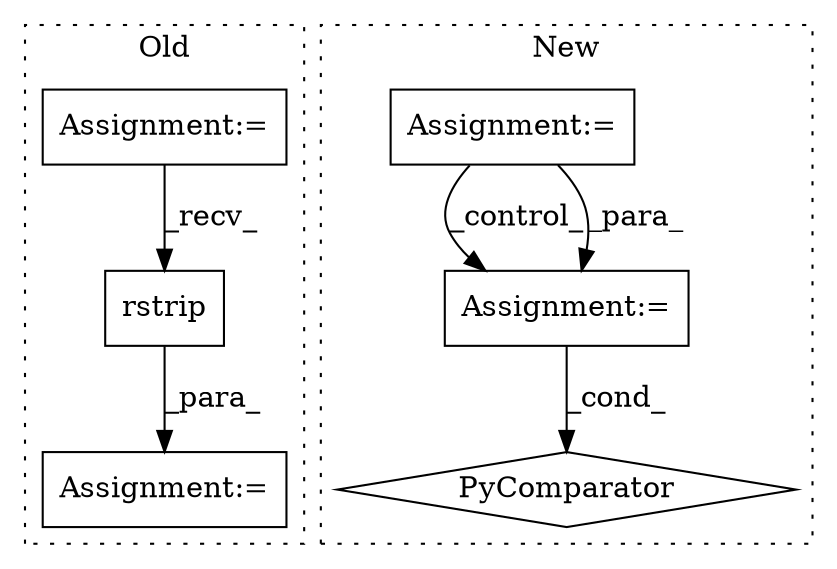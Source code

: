 digraph G {
subgraph cluster0 {
1 [label="rstrip" a="32" s="12761,12773" l="7,1" shape="box"];
3 [label="Assignment:=" a="7" s="12756" l="1" shape="box"];
5 [label="Assignment:=" a="7" s="12600,12693" l="57,2" shape="box"];
label = "Old";
style="dotted";
}
subgraph cluster1 {
2 [label="PyComparator" a="113" s="2987" l="19" shape="diamond"];
4 [label="Assignment:=" a="7" s="2808,2877" l="53,2" shape="box"];
6 [label="Assignment:=" a="7" s="2987" l="19" shape="box"];
label = "New";
style="dotted";
}
1 -> 3 [label="_para_"];
4 -> 6 [label="_control_"];
4 -> 6 [label="_para_"];
5 -> 1 [label="_recv_"];
6 -> 2 [label="_cond_"];
}